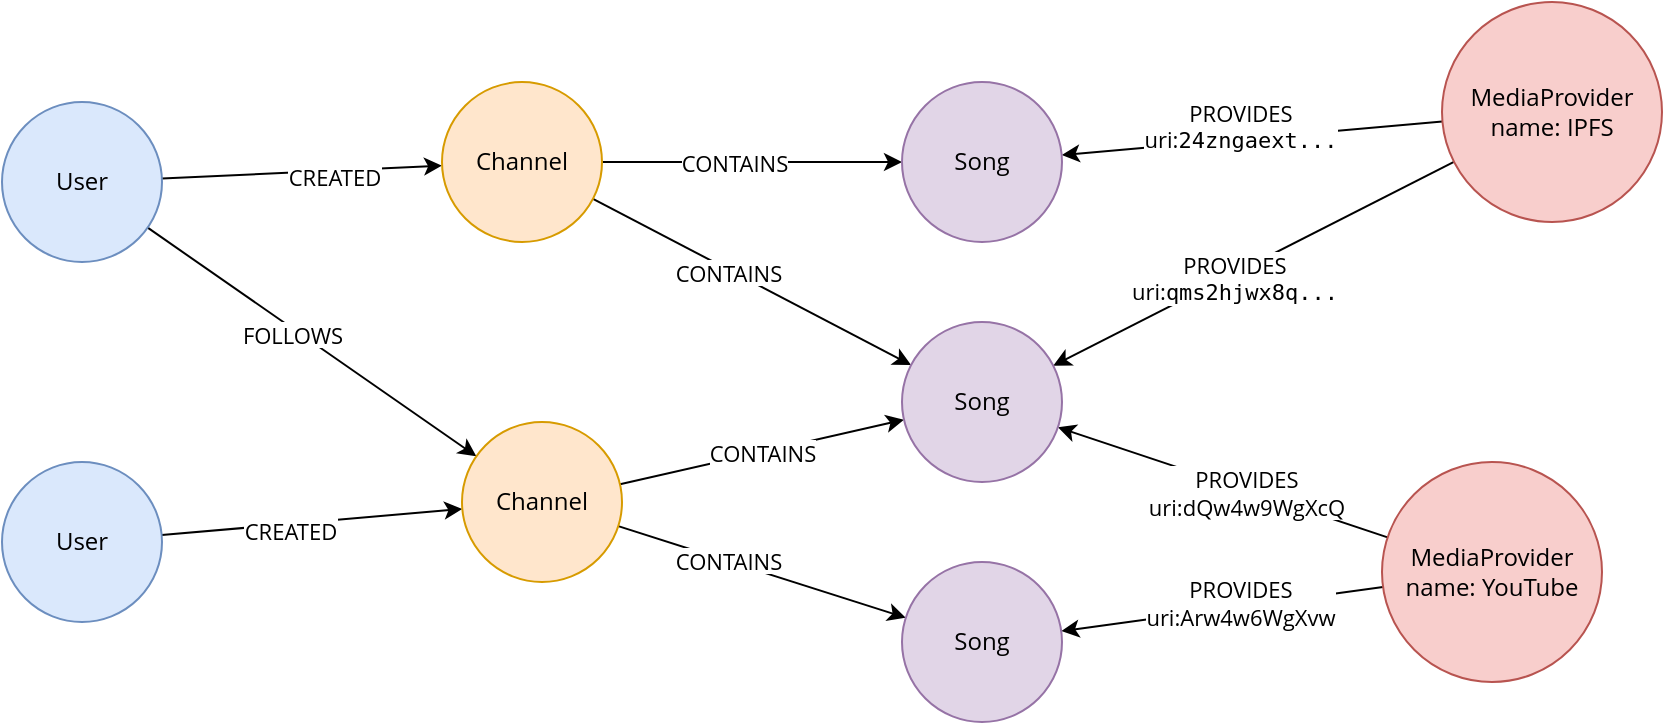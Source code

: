 <mxfile version="14.4.8" type="device"><diagram id="6PP3py87FkBngJZyQIQS" name="Page-1"><mxGraphModel dx="1038" dy="596" grid="1" gridSize="10" guides="1" tooltips="1" connect="1" arrows="1" fold="1" page="1" pageScale="1" pageWidth="850" pageHeight="1100" math="0" shadow="0"><root><mxCell id="0"/><mxCell id="1" parent="0"/><mxCell id="RQcZxeEk-6QUXMhAzuLX-12" style="edgeStyle=none;rounded=1;sketch=0;orthogonalLoop=1;jettySize=auto;html=1;strokeColor=#000000;fontFamily=Open Sans;fontSource=https%3A%2F%2Ffonts.googleapis.com%2Fcss%3Ffamily%3DOpen%2BSans;" edge="1" parent="1" source="RQcZxeEk-6QUXMhAzuLX-1" target="RQcZxeEk-6QUXMhAzuLX-3"><mxGeometry relative="1" as="geometry"/></mxCell><mxCell id="RQcZxeEk-6QUXMhAzuLX-30" value="&lt;div&gt;CREATED&lt;/div&gt;" style="edgeLabel;html=1;align=center;verticalAlign=middle;resizable=0;points=[];fontFamily=Open Sans;" vertex="1" connectable="0" parent="RQcZxeEk-6QUXMhAzuLX-12"><mxGeometry x="-0.159" y="-3" relative="1" as="geometry"><mxPoint as="offset"/></mxGeometry></mxCell><mxCell id="RQcZxeEk-6QUXMhAzuLX-1" value="User" style="ellipse;whiteSpace=wrap;html=1;aspect=fixed;fontFamily=Open Sans;fontSource=https%3A%2F%2Ffonts.googleapis.com%2Fcss%3Ffamily%3DOpen%2BSans;fillColor=#dae8fc;strokeColor=#6c8ebf;" vertex="1" parent="1"><mxGeometry x="10" y="240" width="80" height="80" as="geometry"/></mxCell><mxCell id="RQcZxeEk-6QUXMhAzuLX-11" style="rounded=1;sketch=0;orthogonalLoop=1;jettySize=auto;html=1;fontFamily=Open Sans;fontSource=https%3A%2F%2Ffonts.googleapis.com%2Fcss%3Ffamily%3DOpen%2BSans;" edge="1" parent="1" source="RQcZxeEk-6QUXMhAzuLX-2" target="RQcZxeEk-6QUXMhAzuLX-3"><mxGeometry relative="1" as="geometry"/></mxCell><mxCell id="RQcZxeEk-6QUXMhAzuLX-29" value="&lt;div&gt;FOLLOWS&lt;/div&gt;" style="edgeLabel;html=1;align=center;verticalAlign=middle;resizable=0;points=[];fontFamily=Open Sans;" vertex="1" connectable="0" parent="RQcZxeEk-6QUXMhAzuLX-11"><mxGeometry x="-0.105" y="-2" relative="1" as="geometry"><mxPoint as="offset"/></mxGeometry></mxCell><mxCell id="RQcZxeEk-6QUXMhAzuLX-14" style="edgeStyle=none;rounded=1;sketch=0;orthogonalLoop=1;jettySize=auto;html=1;strokeColor=#000000;fontFamily=Open Sans;fontSource=https%3A%2F%2Ffonts.googleapis.com%2Fcss%3Ffamily%3DOpen%2BSans;" edge="1" parent="1" source="RQcZxeEk-6QUXMhAzuLX-2" target="RQcZxeEk-6QUXMhAzuLX-4"><mxGeometry relative="1" as="geometry"/></mxCell><mxCell id="RQcZxeEk-6QUXMhAzuLX-27" value="&lt;div&gt;CREATED&lt;/div&gt;" style="edgeLabel;html=1;align=center;verticalAlign=middle;resizable=0;points=[];fontFamily=Open Sans;" vertex="1" connectable="0" parent="RQcZxeEk-6QUXMhAzuLX-14"><mxGeometry x="0.225" y="-2" relative="1" as="geometry"><mxPoint as="offset"/></mxGeometry></mxCell><mxCell id="RQcZxeEk-6QUXMhAzuLX-2" value="&lt;div&gt;User&lt;/div&gt;" style="ellipse;whiteSpace=wrap;html=1;aspect=fixed;fontFamily=Open Sans;fontSource=https%3A%2F%2Ffonts.googleapis.com%2Fcss%3Ffamily%3DOpen%2BSans;fillColor=#dae8fc;strokeColor=#6c8ebf;" vertex="1" parent="1"><mxGeometry x="10" y="60" width="80" height="80" as="geometry"/></mxCell><mxCell id="RQcZxeEk-6QUXMhAzuLX-18" value="&lt;div&gt;CONTAINS&lt;/div&gt;" style="edgeStyle=none;rounded=1;sketch=0;orthogonalLoop=1;jettySize=auto;html=1;strokeColor=#000000;fontFamily=Open Sans;fontSource=https%3A%2F%2Ffonts.googleapis.com%2Fcss%3Ffamily%3DOpen%2BSans;" edge="1" parent="1" source="RQcZxeEk-6QUXMhAzuLX-3" target="RQcZxeEk-6QUXMhAzuLX-9"><mxGeometry relative="1" as="geometry"/></mxCell><mxCell id="RQcZxeEk-6QUXMhAzuLX-19" style="edgeStyle=none;rounded=1;sketch=0;orthogonalLoop=1;jettySize=auto;html=1;strokeColor=#000000;fontFamily=Open Sans;fontSource=https%3A%2F%2Ffonts.googleapis.com%2Fcss%3Ffamily%3DOpen%2BSans;" edge="1" parent="1" source="RQcZxeEk-6QUXMhAzuLX-3" target="RQcZxeEk-6QUXMhAzuLX-7"><mxGeometry relative="1" as="geometry"/></mxCell><mxCell id="RQcZxeEk-6QUXMhAzuLX-33" value="CONTAINS" style="edgeLabel;html=1;align=center;verticalAlign=middle;resizable=0;points=[];fontFamily=Open Sans;" vertex="1" connectable="0" parent="RQcZxeEk-6QUXMhAzuLX-19"><mxGeometry x="-0.249" y="1" relative="1" as="geometry"><mxPoint as="offset"/></mxGeometry></mxCell><mxCell id="RQcZxeEk-6QUXMhAzuLX-3" value="&lt;div&gt;Channel&lt;/div&gt;" style="ellipse;whiteSpace=wrap;html=1;aspect=fixed;rounded=0;sketch=0;fontFamily=Open Sans;fontSource=https%3A%2F%2Ffonts.googleapis.com%2Fcss%3Ffamily%3DOpen%2BSans;fillColor=#ffe6cc;strokeColor=#d79b00;" vertex="1" parent="1"><mxGeometry x="240" y="220" width="80" height="80" as="geometry"/></mxCell><mxCell id="RQcZxeEk-6QUXMhAzuLX-17" style="edgeStyle=none;rounded=1;sketch=0;orthogonalLoop=1;jettySize=auto;html=1;strokeColor=#000000;fontFamily=Open Sans;fontSource=https%3A%2F%2Ffonts.googleapis.com%2Fcss%3Ffamily%3DOpen%2BSans;" edge="1" parent="1" source="RQcZxeEk-6QUXMhAzuLX-4" target="RQcZxeEk-6QUXMhAzuLX-8"><mxGeometry relative="1" as="geometry"/></mxCell><mxCell id="RQcZxeEk-6QUXMhAzuLX-31" value="CONTAINS" style="edgeLabel;html=1;align=center;verticalAlign=middle;resizable=0;points=[];fontFamily=Open Sans;" vertex="1" connectable="0" parent="RQcZxeEk-6QUXMhAzuLX-17"><mxGeometry x="-0.122" relative="1" as="geometry"><mxPoint as="offset"/></mxGeometry></mxCell><mxCell id="RQcZxeEk-6QUXMhAzuLX-20" style="edgeStyle=none;rounded=1;sketch=0;orthogonalLoop=1;jettySize=auto;html=1;strokeColor=#000000;fontFamily=Open Sans;fontSource=https%3A%2F%2Ffonts.googleapis.com%2Fcss%3Ffamily%3DOpen%2BSans;" edge="1" parent="1" source="RQcZxeEk-6QUXMhAzuLX-4" target="RQcZxeEk-6QUXMhAzuLX-9"><mxGeometry relative="1" as="geometry"/></mxCell><mxCell id="RQcZxeEk-6QUXMhAzuLX-32" value="CONTAINS" style="edgeLabel;html=1;align=center;verticalAlign=middle;resizable=0;points=[];fontFamily=Open Sans;" vertex="1" connectable="0" parent="RQcZxeEk-6QUXMhAzuLX-20"><mxGeometry x="-0.151" y="-1" relative="1" as="geometry"><mxPoint as="offset"/></mxGeometry></mxCell><mxCell id="RQcZxeEk-6QUXMhAzuLX-4" value="&lt;div&gt;Channel&lt;/div&gt;" style="ellipse;whiteSpace=wrap;html=1;aspect=fixed;rounded=0;sketch=0;fontFamily=Open Sans;fontSource=https%3A%2F%2Ffonts.googleapis.com%2Fcss%3Ffamily%3DOpen%2BSans;fillColor=#ffe6cc;strokeColor=#d79b00;" vertex="1" parent="1"><mxGeometry x="230" y="50" width="80" height="80" as="geometry"/></mxCell><mxCell id="RQcZxeEk-6QUXMhAzuLX-37" style="edgeStyle=none;rounded=1;sketch=0;orthogonalLoop=1;jettySize=auto;html=1;strokeColor=#000000;fontFamily=Open Sans;fontSource=https%3A%2F%2Ffonts.googleapis.com%2Fcss%3Ffamily%3DOpen%2BSans;" edge="1" parent="1" source="RQcZxeEk-6QUXMhAzuLX-5" target="RQcZxeEk-6QUXMhAzuLX-9"><mxGeometry relative="1" as="geometry"/></mxCell><mxCell id="RQcZxeEk-6QUXMhAzuLX-39" value="PROVIDES&lt;br&gt;uri:dQw4w9WgXcQ" style="edgeLabel;html=1;align=center;verticalAlign=middle;resizable=0;points=[];fontFamily=Open Sans;" vertex="1" connectable="0" parent="RQcZxeEk-6QUXMhAzuLX-37"><mxGeometry x="-0.14" y="1" relative="1" as="geometry"><mxPoint as="offset"/></mxGeometry></mxCell><mxCell id="RQcZxeEk-6QUXMhAzuLX-38" style="edgeStyle=none;rounded=1;sketch=0;orthogonalLoop=1;jettySize=auto;html=1;strokeColor=#000000;fontFamily=Open Sans;fontSource=https%3A%2F%2Ffonts.googleapis.com%2Fcss%3Ffamily%3DOpen%2BSans;" edge="1" parent="1" source="RQcZxeEk-6QUXMhAzuLX-5" target="RQcZxeEk-6QUXMhAzuLX-7"><mxGeometry relative="1" as="geometry"/></mxCell><mxCell id="RQcZxeEk-6QUXMhAzuLX-40" value="PROVIDES&lt;br&gt;uri:Arw4w6WgXvw" style="edgeLabel;html=1;align=center;verticalAlign=middle;resizable=0;points=[];fontFamily=Open Sans;" vertex="1" connectable="0" parent="RQcZxeEk-6QUXMhAzuLX-38"><mxGeometry x="-0.105" y="3" relative="1" as="geometry"><mxPoint y="-5.26" as="offset"/></mxGeometry></mxCell><mxCell id="RQcZxeEk-6QUXMhAzuLX-5" value="MediaProvider&lt;br&gt;name: YouTube" style="ellipse;whiteSpace=wrap;html=1;aspect=fixed;rounded=0;sketch=0;fontFamily=Open Sans;fontSource=https%3A%2F%2Ffonts.googleapis.com%2Fcss%3Ffamily%3DOpen%2BSans;fillColor=#f8cecc;strokeColor=#b85450;" vertex="1" parent="1"><mxGeometry x="700" y="240" width="110" height="110" as="geometry"/></mxCell><mxCell id="RQcZxeEk-6QUXMhAzuLX-35" style="edgeStyle=none;rounded=1;sketch=0;orthogonalLoop=1;jettySize=auto;html=1;strokeColor=#000000;fontFamily=Open Sans;fontSource=https%3A%2F%2Ffonts.googleapis.com%2Fcss%3Ffamily%3DOpen%2BSans;" edge="1" parent="1" source="RQcZxeEk-6QUXMhAzuLX-6" target="RQcZxeEk-6QUXMhAzuLX-8"><mxGeometry relative="1" as="geometry"/></mxCell><mxCell id="RQcZxeEk-6QUXMhAzuLX-43" value="PROVIDES&lt;br&gt;uri:&lt;code&gt;24zngaext&lt;/code&gt;&lt;code&gt;...&lt;/code&gt;" style="edgeLabel;html=1;align=center;verticalAlign=middle;resizable=0;points=[];fontFamily=Open Sans;" vertex="1" connectable="0" parent="RQcZxeEk-6QUXMhAzuLX-35"><mxGeometry x="0.251" y="1" relative="1" as="geometry"><mxPoint x="17.15" y="-9.99" as="offset"/></mxGeometry></mxCell><mxCell id="RQcZxeEk-6QUXMhAzuLX-36" style="edgeStyle=none;rounded=1;sketch=0;orthogonalLoop=1;jettySize=auto;html=1;strokeColor=#000000;fontFamily=Open Sans;fontSource=https%3A%2F%2Ffonts.googleapis.com%2Fcss%3Ffamily%3DOpen%2BSans;" edge="1" parent="1" source="RQcZxeEk-6QUXMhAzuLX-6" target="RQcZxeEk-6QUXMhAzuLX-9"><mxGeometry relative="1" as="geometry"/></mxCell><mxCell id="RQcZxeEk-6QUXMhAzuLX-42" value="PROVIDES&lt;br&gt;uri:&lt;code&gt;qms2hjwx8q...&lt;/code&gt;" style="edgeLabel;html=1;align=center;verticalAlign=middle;resizable=0;points=[];fontFamily=Open Sans;" vertex="1" connectable="0" parent="RQcZxeEk-6QUXMhAzuLX-36"><mxGeometry x="0.106" y="2" relative="1" as="geometry"><mxPoint as="offset"/></mxGeometry></mxCell><mxCell id="RQcZxeEk-6QUXMhAzuLX-6" value="MediaProvider&lt;br&gt;&lt;div&gt;name: IPFS&lt;/div&gt;" style="ellipse;whiteSpace=wrap;html=1;aspect=fixed;rounded=0;sketch=0;fontFamily=Open Sans;fontSource=https%3A%2F%2Ffonts.googleapis.com%2Fcss%3Ffamily%3DOpen%2BSans;fillColor=#f8cecc;strokeColor=#b85450;" vertex="1" parent="1"><mxGeometry x="730" y="10" width="110" height="110" as="geometry"/></mxCell><mxCell id="RQcZxeEk-6QUXMhAzuLX-7" value="&lt;div&gt;Song&lt;/div&gt;" style="ellipse;whiteSpace=wrap;html=1;aspect=fixed;rounded=0;sketch=0;fontFamily=Open Sans;fontSource=https%3A%2F%2Ffonts.googleapis.com%2Fcss%3Ffamily%3DOpen%2BSans;fillColor=#e1d5e7;strokeColor=#9673a6;" vertex="1" parent="1"><mxGeometry x="460" y="290" width="80" height="80" as="geometry"/></mxCell><mxCell id="RQcZxeEk-6QUXMhAzuLX-8" value="&lt;div&gt;Song&lt;/div&gt;" style="ellipse;whiteSpace=wrap;html=1;aspect=fixed;rounded=0;sketch=0;fontFamily=Open Sans;fontSource=https%3A%2F%2Ffonts.googleapis.com%2Fcss%3Ffamily%3DOpen%2BSans;fillColor=#e1d5e7;strokeColor=#9673a6;" vertex="1" parent="1"><mxGeometry x="460" y="50" width="80" height="80" as="geometry"/></mxCell><mxCell id="RQcZxeEk-6QUXMhAzuLX-9" value="&lt;div&gt;Song&lt;/div&gt;" style="ellipse;whiteSpace=wrap;html=1;aspect=fixed;rounded=0;sketch=0;fontFamily=Open Sans;fontSource=https%3A%2F%2Ffonts.googleapis.com%2Fcss%3Ffamily%3DOpen%2BSans;fillColor=#e1d5e7;strokeColor=#9673a6;" vertex="1" parent="1"><mxGeometry x="460" y="170" width="80" height="80" as="geometry"/></mxCell></root></mxGraphModel></diagram></mxfile>